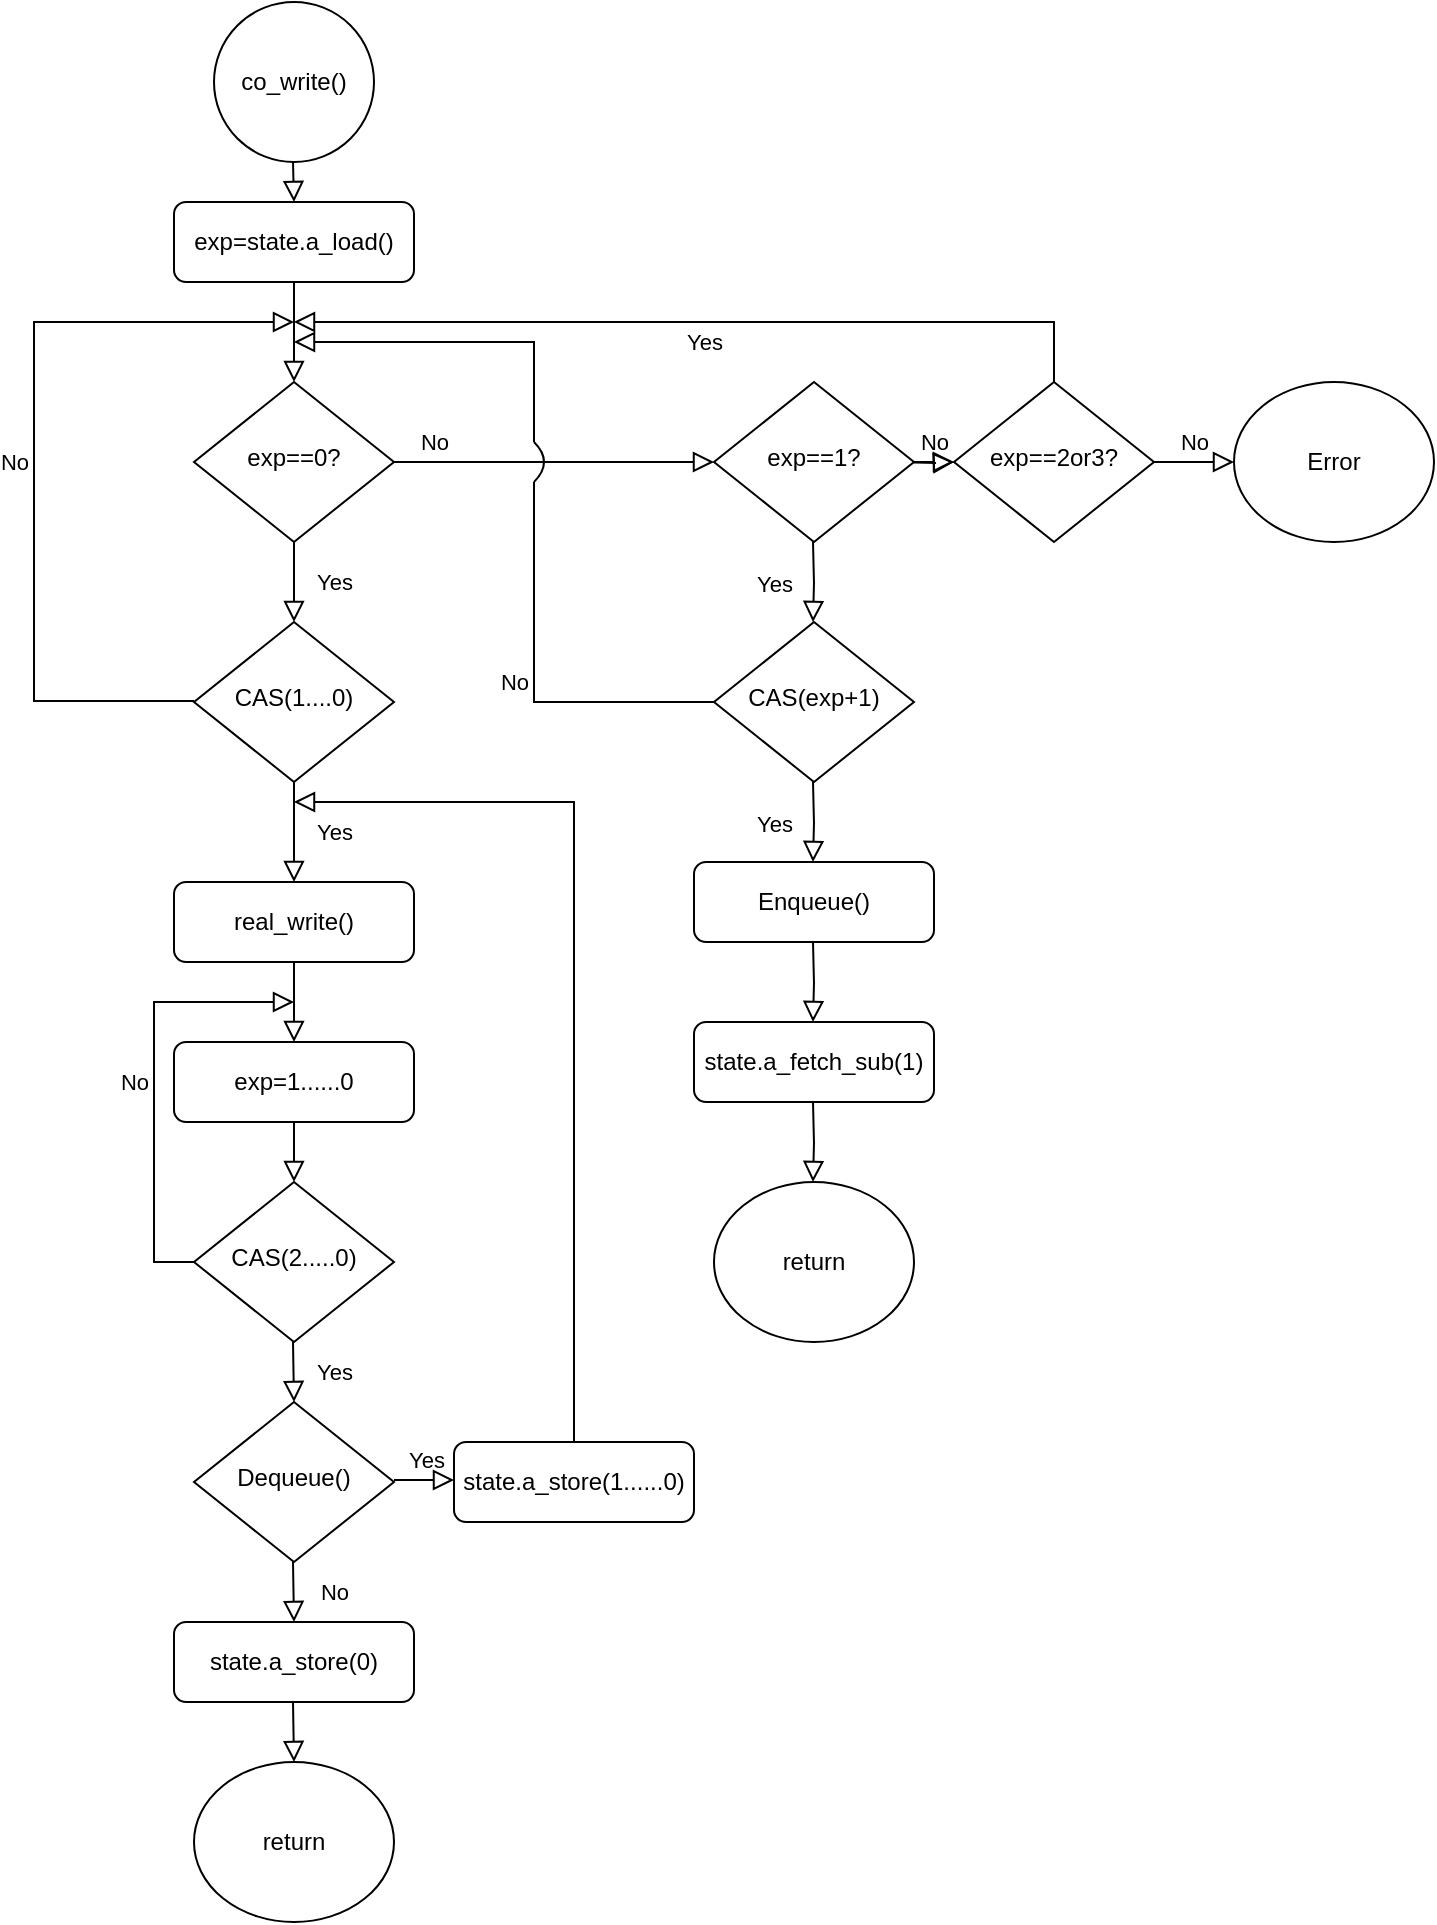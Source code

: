 <mxfile version="12.9.12" type="github">
  <diagram id="C5RBs43oDa-KdzZeNtuy" name="Page-1">
    <mxGraphModel dx="981" dy="1703" grid="1" gridSize="10" guides="1" tooltips="1" connect="1" arrows="1" fold="1" page="1" pageScale="1" pageWidth="827" pageHeight="1169" math="0" shadow="0">
      <root>
        <mxCell id="WIyWlLk6GJQsqaUBKTNV-0" />
        <mxCell id="WIyWlLk6GJQsqaUBKTNV-1" parent="WIyWlLk6GJQsqaUBKTNV-0" />
        <mxCell id="WIyWlLk6GJQsqaUBKTNV-2" value="" style="rounded=0;html=1;jettySize=auto;orthogonalLoop=1;fontSize=11;endArrow=block;endFill=0;endSize=8;strokeWidth=1;shadow=0;labelBackgroundColor=none;edgeStyle=orthogonalEdgeStyle;" parent="WIyWlLk6GJQsqaUBKTNV-1" source="WIyWlLk6GJQsqaUBKTNV-3" target="WIyWlLk6GJQsqaUBKTNV-6" edge="1">
          <mxGeometry relative="1" as="geometry" />
        </mxCell>
        <mxCell id="WIyWlLk6GJQsqaUBKTNV-3" value="exp=state.a_load()" style="rounded=1;whiteSpace=wrap;html=1;fontSize=12;glass=0;strokeWidth=1;shadow=0;" parent="WIyWlLk6GJQsqaUBKTNV-1" vertex="1">
          <mxGeometry x="160" y="80" width="120" height="40" as="geometry" />
        </mxCell>
        <mxCell id="WIyWlLk6GJQsqaUBKTNV-4" value="Yes" style="rounded=0;html=1;jettySize=auto;orthogonalLoop=1;fontSize=11;endArrow=block;endFill=0;endSize=8;strokeWidth=1;shadow=0;labelBackgroundColor=none;edgeStyle=orthogonalEdgeStyle;" parent="WIyWlLk6GJQsqaUBKTNV-1" source="WIyWlLk6GJQsqaUBKTNV-6" edge="1">
          <mxGeometry y="20" relative="1" as="geometry">
            <mxPoint as="offset" />
            <mxPoint x="220" y="290" as="targetPoint" />
          </mxGeometry>
        </mxCell>
        <mxCell id="WIyWlLk6GJQsqaUBKTNV-5" value="No" style="edgeStyle=orthogonalEdgeStyle;rounded=0;html=1;jettySize=auto;orthogonalLoop=1;fontSize=11;endArrow=block;endFill=0;endSize=8;strokeWidth=1;shadow=0;labelBackgroundColor=none;entryX=0;entryY=0.5;entryDx=0;entryDy=0;" parent="WIyWlLk6GJQsqaUBKTNV-1" source="WIyWlLk6GJQsqaUBKTNV-6" target="GRArWZLgHmzqXMoXamVU-7" edge="1">
          <mxGeometry x="-0.75" y="10" relative="1" as="geometry">
            <mxPoint as="offset" />
            <mxPoint x="320" y="210" as="targetPoint" />
          </mxGeometry>
        </mxCell>
        <mxCell id="WIyWlLk6GJQsqaUBKTNV-6" value="exp==0?" style="rhombus;whiteSpace=wrap;html=1;shadow=0;fontFamily=Helvetica;fontSize=12;align=center;strokeWidth=1;spacing=6;spacingTop=-4;" parent="WIyWlLk6GJQsqaUBKTNV-1" vertex="1">
          <mxGeometry x="170" y="170" width="100" height="80" as="geometry" />
        </mxCell>
        <mxCell id="GRArWZLgHmzqXMoXamVU-48" value="" style="edgeStyle=orthogonalEdgeStyle;rounded=0;orthogonalLoop=1;jettySize=auto;html=1;shadow=0;labelBackgroundColor=none;endArrow=block;endFill=0;endSize=8;strokeWidth=1;" parent="WIyWlLk6GJQsqaUBKTNV-1" target="GRArWZLgHmzqXMoXamVU-14" edge="1">
          <mxGeometry relative="1" as="geometry">
            <mxPoint x="520" y="210" as="sourcePoint" />
          </mxGeometry>
        </mxCell>
        <mxCell id="GRArWZLgHmzqXMoXamVU-7" value="exp==1?" style="rhombus;whiteSpace=wrap;html=1;shadow=0;fontFamily=Helvetica;fontSize=12;align=center;strokeWidth=1;spacing=6;spacingTop=-4;" parent="WIyWlLk6GJQsqaUBKTNV-1" vertex="1">
          <mxGeometry x="430" y="170" width="100" height="80" as="geometry" />
        </mxCell>
        <mxCell id="GRArWZLgHmzqXMoXamVU-13" value="No" style="edgeStyle=orthogonalEdgeStyle;rounded=0;html=1;jettySize=auto;orthogonalLoop=1;fontSize=11;endArrow=block;endFill=0;endSize=8;strokeWidth=1;shadow=0;labelBackgroundColor=none;entryX=0;entryY=0.5;entryDx=0;entryDy=0;exitX=1;exitY=0.5;exitDx=0;exitDy=0;" parent="WIyWlLk6GJQsqaUBKTNV-1" source="GRArWZLgHmzqXMoXamVU-7" target="GRArWZLgHmzqXMoXamVU-14" edge="1">
          <mxGeometry y="10" relative="1" as="geometry">
            <mxPoint as="offset" />
            <mxPoint x="505" y="210" as="sourcePoint" />
            <mxPoint x="510" y="209.5" as="targetPoint" />
          </mxGeometry>
        </mxCell>
        <mxCell id="GRArWZLgHmzqXMoXamVU-14" value="exp==2or3?" style="rhombus;whiteSpace=wrap;html=1;shadow=0;fontFamily=Helvetica;fontSize=12;align=center;strokeWidth=1;spacing=6;spacingTop=-4;" parent="WIyWlLk6GJQsqaUBKTNV-1" vertex="1">
          <mxGeometry x="550" y="170" width="100" height="80" as="geometry" />
        </mxCell>
        <mxCell id="GRArWZLgHmzqXMoXamVU-15" value="No" style="edgeStyle=orthogonalEdgeStyle;rounded=0;html=1;jettySize=auto;orthogonalLoop=1;fontSize=11;endArrow=block;endFill=0;endSize=8;strokeWidth=1;shadow=0;labelBackgroundColor=none;" parent="WIyWlLk6GJQsqaUBKTNV-1" edge="1">
          <mxGeometry y="10" relative="1" as="geometry">
            <mxPoint as="offset" />
            <mxPoint x="650" y="210" as="sourcePoint" />
            <mxPoint x="690" y="210" as="targetPoint" />
            <Array as="points">
              <mxPoint x="650" y="210" />
              <mxPoint x="650" y="210" />
            </Array>
          </mxGeometry>
        </mxCell>
        <mxCell id="GRArWZLgHmzqXMoXamVU-16" value="Error" style="ellipse;whiteSpace=wrap;html=1;" parent="WIyWlLk6GJQsqaUBKTNV-1" vertex="1">
          <mxGeometry x="690" y="170" width="100" height="80" as="geometry" />
        </mxCell>
        <mxCell id="GRArWZLgHmzqXMoXamVU-17" value="Yes" style="edgeStyle=orthogonalEdgeStyle;rounded=0;html=1;jettySize=auto;orthogonalLoop=1;fontSize=11;endArrow=block;endFill=0;endSize=8;strokeWidth=1;shadow=0;labelBackgroundColor=none;exitX=0.5;exitY=0;exitDx=0;exitDy=0;" parent="WIyWlLk6GJQsqaUBKTNV-1" source="GRArWZLgHmzqXMoXamVU-14" edge="1">
          <mxGeometry y="10" relative="1" as="geometry">
            <mxPoint as="offset" />
            <mxPoint x="519.5" y="170" as="sourcePoint" />
            <mxPoint x="220" y="140" as="targetPoint" />
            <Array as="points">
              <mxPoint x="600" y="140" />
            </Array>
          </mxGeometry>
        </mxCell>
        <mxCell id="GRArWZLgHmzqXMoXamVU-18" value="CAS(1....0)" style="rhombus;whiteSpace=wrap;html=1;shadow=0;fontFamily=Helvetica;fontSize=12;align=center;strokeWidth=1;spacing=6;spacingTop=-4;" parent="WIyWlLk6GJQsqaUBKTNV-1" vertex="1">
          <mxGeometry x="170" y="290" width="100" height="80" as="geometry" />
        </mxCell>
        <mxCell id="GRArWZLgHmzqXMoXamVU-20" value="No" style="edgeStyle=orthogonalEdgeStyle;rounded=0;html=1;jettySize=auto;orthogonalLoop=1;fontSize=11;endArrow=block;endFill=0;endSize=8;strokeWidth=1;shadow=0;labelBackgroundColor=none;" parent="WIyWlLk6GJQsqaUBKTNV-1" edge="1">
          <mxGeometry y="10" relative="1" as="geometry">
            <mxPoint as="offset" />
            <mxPoint x="170" y="329.5" as="sourcePoint" />
            <mxPoint x="220" y="140" as="targetPoint" />
            <Array as="points">
              <mxPoint x="90" y="330" />
              <mxPoint x="90" y="140" />
            </Array>
          </mxGeometry>
        </mxCell>
        <mxCell id="GRArWZLgHmzqXMoXamVU-22" value="Yes" style="rounded=0;html=1;jettySize=auto;orthogonalLoop=1;fontSize=11;endArrow=block;endFill=0;endSize=8;strokeWidth=1;shadow=0;labelBackgroundColor=none;edgeStyle=orthogonalEdgeStyle;exitX=0.5;exitY=1;exitDx=0;exitDy=0;" parent="WIyWlLk6GJQsqaUBKTNV-1" source="GRArWZLgHmzqXMoXamVU-18" edge="1">
          <mxGeometry x="-0.0" y="20" relative="1" as="geometry">
            <mxPoint as="offset" />
            <mxPoint x="219.5" y="400" as="sourcePoint" />
            <mxPoint x="220" y="420" as="targetPoint" />
            <Array as="points">
              <mxPoint x="220" y="405" />
            </Array>
          </mxGeometry>
        </mxCell>
        <mxCell id="GRArWZLgHmzqXMoXamVU-26" value="" style="edgeStyle=orthogonalEdgeStyle;rounded=0;orthogonalLoop=1;jettySize=auto;html=1;shadow=0;labelBackgroundColor=none;endArrow=block;endFill=0;endSize=8;strokeWidth=1;" parent="WIyWlLk6GJQsqaUBKTNV-1" source="GRArWZLgHmzqXMoXamVU-24" target="GRArWZLgHmzqXMoXamVU-25" edge="1">
          <mxGeometry relative="1" as="geometry" />
        </mxCell>
        <mxCell id="GRArWZLgHmzqXMoXamVU-24" value="real_write()" style="rounded=1;whiteSpace=wrap;html=1;fontSize=12;glass=0;strokeWidth=1;shadow=0;" parent="WIyWlLk6GJQsqaUBKTNV-1" vertex="1">
          <mxGeometry x="160" y="420" width="120" height="40" as="geometry" />
        </mxCell>
        <mxCell id="GRArWZLgHmzqXMoXamVU-28" value="" style="edgeStyle=orthogonalEdgeStyle;rounded=0;orthogonalLoop=1;jettySize=auto;html=1;shadow=0;labelBackgroundColor=none;endArrow=block;endFill=0;endSize=8;strokeWidth=1;" parent="WIyWlLk6GJQsqaUBKTNV-1" source="GRArWZLgHmzqXMoXamVU-25" edge="1">
          <mxGeometry relative="1" as="geometry">
            <mxPoint x="220" y="570" as="targetPoint" />
          </mxGeometry>
        </mxCell>
        <mxCell id="GRArWZLgHmzqXMoXamVU-25" value="exp=1......0" style="rounded=1;whiteSpace=wrap;html=1;fontSize=12;glass=0;strokeWidth=1;shadow=0;" parent="WIyWlLk6GJQsqaUBKTNV-1" vertex="1">
          <mxGeometry x="160" y="500" width="120" height="40" as="geometry" />
        </mxCell>
        <mxCell id="GRArWZLgHmzqXMoXamVU-29" value="CAS(2.....0)" style="rhombus;whiteSpace=wrap;html=1;shadow=0;fontFamily=Helvetica;fontSize=12;align=center;strokeWidth=1;spacing=6;spacingTop=-4;" parent="WIyWlLk6GJQsqaUBKTNV-1" vertex="1">
          <mxGeometry x="170" y="570" width="100" height="80" as="geometry" />
        </mxCell>
        <mxCell id="GRArWZLgHmzqXMoXamVU-30" value="No" style="edgeStyle=orthogonalEdgeStyle;rounded=0;html=1;jettySize=auto;orthogonalLoop=1;fontSize=11;endArrow=block;endFill=0;endSize=8;strokeWidth=1;shadow=0;labelBackgroundColor=none;exitX=0;exitY=0.5;exitDx=0;exitDy=0;" parent="WIyWlLk6GJQsqaUBKTNV-1" source="GRArWZLgHmzqXMoXamVU-29" edge="1">
          <mxGeometry y="10" relative="1" as="geometry">
            <mxPoint as="offset" />
            <mxPoint x="170" y="619.5" as="sourcePoint" />
            <mxPoint x="220" y="480" as="targetPoint" />
            <Array as="points">
              <mxPoint x="150" y="610" />
              <mxPoint x="150" y="480" />
            </Array>
          </mxGeometry>
        </mxCell>
        <mxCell id="GRArWZLgHmzqXMoXamVU-31" value="Yes" style="rounded=0;html=1;jettySize=auto;orthogonalLoop=1;fontSize=11;endArrow=block;endFill=0;endSize=8;strokeWidth=1;shadow=0;labelBackgroundColor=none;edgeStyle=orthogonalEdgeStyle;exitX=0.5;exitY=1;exitDx=0;exitDy=0;entryX=0.5;entryY=0;entryDx=0;entryDy=0;" parent="WIyWlLk6GJQsqaUBKTNV-1" target="GRArWZLgHmzqXMoXamVU-34" edge="1">
          <mxGeometry x="-0.0" y="20" relative="1" as="geometry">
            <mxPoint as="offset" />
            <mxPoint x="219.5" y="650" as="sourcePoint" />
            <mxPoint x="220" y="685" as="targetPoint" />
            <Array as="points" />
          </mxGeometry>
        </mxCell>
        <mxCell id="GRArWZLgHmzqXMoXamVU-34" value="Dequeue()" style="rhombus;whiteSpace=wrap;html=1;shadow=0;fontFamily=Helvetica;fontSize=12;align=center;strokeWidth=1;spacing=6;spacingTop=-4;" parent="WIyWlLk6GJQsqaUBKTNV-1" vertex="1">
          <mxGeometry x="170" y="680" width="100" height="80" as="geometry" />
        </mxCell>
        <mxCell id="GRArWZLgHmzqXMoXamVU-39" value="No" style="rounded=0;html=1;jettySize=auto;orthogonalLoop=1;fontSize=11;endArrow=block;endFill=0;endSize=8;strokeWidth=1;shadow=0;labelBackgroundColor=none;edgeStyle=orthogonalEdgeStyle;exitX=0.5;exitY=1;exitDx=0;exitDy=0;entryX=0.5;entryY=0;entryDx=0;entryDy=0;" parent="WIyWlLk6GJQsqaUBKTNV-1" target="GRArWZLgHmzqXMoXamVU-45" edge="1">
          <mxGeometry x="-0.0" y="20" relative="1" as="geometry">
            <mxPoint as="offset" />
            <mxPoint x="219.5" y="760" as="sourcePoint" />
            <mxPoint x="220" y="795" as="targetPoint" />
            <Array as="points" />
          </mxGeometry>
        </mxCell>
        <mxCell id="GRArWZLgHmzqXMoXamVU-42" value="Yes" style="edgeStyle=orthogonalEdgeStyle;rounded=0;html=1;jettySize=auto;orthogonalLoop=1;fontSize=11;endArrow=block;endFill=0;endSize=8;strokeWidth=1;shadow=0;labelBackgroundColor=none;" parent="WIyWlLk6GJQsqaUBKTNV-1" edge="1">
          <mxGeometry y="10" relative="1" as="geometry">
            <mxPoint as="offset" />
            <mxPoint x="270" y="719" as="sourcePoint" />
            <mxPoint x="300" y="719.5" as="targetPoint" />
            <Array as="points">
              <mxPoint x="300" y="719.5" />
              <mxPoint x="300" y="719.5" />
            </Array>
          </mxGeometry>
        </mxCell>
        <mxCell id="GRArWZLgHmzqXMoXamVU-43" value="state.a_store(1......0)" style="rounded=1;whiteSpace=wrap;html=1;fontSize=12;glass=0;strokeWidth=1;shadow=0;" parent="WIyWlLk6GJQsqaUBKTNV-1" vertex="1">
          <mxGeometry x="300" y="700" width="120" height="40" as="geometry" />
        </mxCell>
        <mxCell id="GRArWZLgHmzqXMoXamVU-44" value="" style="rounded=0;html=1;jettySize=auto;orthogonalLoop=1;fontSize=11;endArrow=block;endFill=0;endSize=8;strokeWidth=1;shadow=0;labelBackgroundColor=none;edgeStyle=orthogonalEdgeStyle;exitX=0.5;exitY=0;exitDx=0;exitDy=0;" parent="WIyWlLk6GJQsqaUBKTNV-1" source="GRArWZLgHmzqXMoXamVU-43" edge="1">
          <mxGeometry x="-0.0" y="20" relative="1" as="geometry">
            <mxPoint as="offset" />
            <mxPoint x="379.5" y="720" as="sourcePoint" />
            <mxPoint x="220" y="380" as="targetPoint" />
            <Array as="points">
              <mxPoint x="360" y="380" />
            </Array>
          </mxGeometry>
        </mxCell>
        <mxCell id="GRArWZLgHmzqXMoXamVU-45" value="state.a_store(0)" style="rounded=1;whiteSpace=wrap;html=1;fontSize=12;glass=0;strokeWidth=1;shadow=0;" parent="WIyWlLk6GJQsqaUBKTNV-1" vertex="1">
          <mxGeometry x="160" y="790" width="120" height="40" as="geometry" />
        </mxCell>
        <mxCell id="GRArWZLgHmzqXMoXamVU-49" value="Yes" style="rounded=0;html=1;jettySize=auto;orthogonalLoop=1;fontSize=11;endArrow=block;endFill=0;endSize=8;strokeWidth=1;shadow=0;labelBackgroundColor=none;edgeStyle=orthogonalEdgeStyle;" parent="WIyWlLk6GJQsqaUBKTNV-1" edge="1">
          <mxGeometry y="20" relative="1" as="geometry">
            <mxPoint as="offset" />
            <mxPoint x="479.5" y="250" as="sourcePoint" />
            <mxPoint x="479.5" y="290" as="targetPoint" />
          </mxGeometry>
        </mxCell>
        <mxCell id="GRArWZLgHmzqXMoXamVU-50" value="CAS(exp+1)" style="rhombus;whiteSpace=wrap;html=1;shadow=0;fontFamily=Helvetica;fontSize=12;align=center;strokeWidth=1;spacing=6;spacingTop=-4;" parent="WIyWlLk6GJQsqaUBKTNV-1" vertex="1">
          <mxGeometry x="430" y="290" width="100" height="80" as="geometry" />
        </mxCell>
        <mxCell id="GRArWZLgHmzqXMoXamVU-51" value="No" style="edgeStyle=orthogonalEdgeStyle;rounded=0;html=1;jettySize=auto;orthogonalLoop=1;fontSize=11;endArrow=none;endFill=0;endSize=8;strokeWidth=1;shadow=0;labelBackgroundColor=none;exitX=0;exitY=0.5;exitDx=0;exitDy=0;" parent="WIyWlLk6GJQsqaUBKTNV-1" source="GRArWZLgHmzqXMoXamVU-50" edge="1">
          <mxGeometry y="10" relative="1" as="geometry">
            <mxPoint as="offset" />
            <mxPoint x="400" y="329.5" as="sourcePoint" />
            <mxPoint x="340" y="220" as="targetPoint" />
            <Array as="points">
              <mxPoint x="340" y="330" />
              <mxPoint x="340" y="220" />
            </Array>
          </mxGeometry>
        </mxCell>
        <mxCell id="GRArWZLgHmzqXMoXamVU-55" value="" style="curved=1;endArrow=none;html=1;shadow=0;labelBackgroundColor=none;strokeWidth=1;endFill=0;" parent="WIyWlLk6GJQsqaUBKTNV-1" edge="1">
          <mxGeometry width="50" height="50" relative="1" as="geometry">
            <mxPoint x="340" y="220" as="sourcePoint" />
            <mxPoint x="340" y="200" as="targetPoint" />
            <Array as="points">
              <mxPoint x="350" y="210" />
              <mxPoint x="340" y="200" />
            </Array>
          </mxGeometry>
        </mxCell>
        <mxCell id="GRArWZLgHmzqXMoXamVU-57" value="" style="edgeStyle=orthogonalEdgeStyle;rounded=0;orthogonalLoop=1;jettySize=auto;html=1;shadow=0;labelBackgroundColor=none;endArrow=block;endFill=0;endSize=8;strokeWidth=1;" parent="WIyWlLk6GJQsqaUBKTNV-1" edge="1">
          <mxGeometry relative="1" as="geometry">
            <mxPoint x="340" y="200" as="sourcePoint" />
            <mxPoint x="220" y="150" as="targetPoint" />
            <Array as="points">
              <mxPoint x="340" y="180" />
              <mxPoint x="340" y="180" />
            </Array>
          </mxGeometry>
        </mxCell>
        <mxCell id="GRArWZLgHmzqXMoXamVU-58" value="return" style="ellipse;whiteSpace=wrap;html=1;" parent="WIyWlLk6GJQsqaUBKTNV-1" vertex="1">
          <mxGeometry x="430" y="570" width="100" height="80" as="geometry" />
        </mxCell>
        <mxCell id="GRArWZLgHmzqXMoXamVU-59" value="" style="rounded=0;html=1;jettySize=auto;orthogonalLoop=1;fontSize=11;endArrow=block;endFill=0;endSize=8;strokeWidth=1;shadow=0;labelBackgroundColor=none;edgeStyle=orthogonalEdgeStyle;exitX=0.5;exitY=1;exitDx=0;exitDy=0;entryX=0.5;entryY=0;entryDx=0;entryDy=0;" parent="WIyWlLk6GJQsqaUBKTNV-1" target="GRArWZLgHmzqXMoXamVU-72" edge="1">
          <mxGeometry x="-0.0" y="20" relative="1" as="geometry">
            <mxPoint as="offset" />
            <mxPoint x="219.5" y="830" as="sourcePoint" />
            <mxPoint x="220" y="865" as="targetPoint" />
            <Array as="points" />
          </mxGeometry>
        </mxCell>
        <mxCell id="GRArWZLgHmzqXMoXamVU-61" value="Yes" style="rounded=0;html=1;jettySize=auto;orthogonalLoop=1;fontSize=11;endArrow=block;endFill=0;endSize=8;strokeWidth=1;shadow=0;labelBackgroundColor=none;edgeStyle=orthogonalEdgeStyle;" parent="WIyWlLk6GJQsqaUBKTNV-1" edge="1">
          <mxGeometry y="20" relative="1" as="geometry">
            <mxPoint as="offset" />
            <mxPoint x="479.5" y="370" as="sourcePoint" />
            <mxPoint x="479.5" y="410" as="targetPoint" />
          </mxGeometry>
        </mxCell>
        <mxCell id="GRArWZLgHmzqXMoXamVU-63" value="Enqueue()" style="rounded=1;whiteSpace=wrap;html=1;fontSize=12;glass=0;strokeWidth=1;shadow=0;" parent="WIyWlLk6GJQsqaUBKTNV-1" vertex="1">
          <mxGeometry x="420" y="410" width="120" height="40" as="geometry" />
        </mxCell>
        <mxCell id="GRArWZLgHmzqXMoXamVU-64" value="co_write()" style="ellipse;whiteSpace=wrap;html=1;aspect=fixed;" parent="WIyWlLk6GJQsqaUBKTNV-1" vertex="1">
          <mxGeometry x="180" y="-20" width="80" height="80" as="geometry" />
        </mxCell>
        <mxCell id="GRArWZLgHmzqXMoXamVU-65" value="" style="rounded=0;html=1;jettySize=auto;orthogonalLoop=1;fontSize=11;endArrow=block;endFill=0;endSize=8;strokeWidth=1;shadow=0;labelBackgroundColor=none;edgeStyle=orthogonalEdgeStyle;" parent="WIyWlLk6GJQsqaUBKTNV-1" edge="1">
          <mxGeometry relative="1" as="geometry">
            <mxPoint x="219.5" y="60" as="sourcePoint" />
            <mxPoint x="220" y="80" as="targetPoint" />
          </mxGeometry>
        </mxCell>
        <mxCell id="GRArWZLgHmzqXMoXamVU-69" value="" style="rounded=0;html=1;jettySize=auto;orthogonalLoop=1;fontSize=11;endArrow=block;endFill=0;endSize=8;strokeWidth=1;shadow=0;labelBackgroundColor=none;edgeStyle=orthogonalEdgeStyle;" parent="WIyWlLk6GJQsqaUBKTNV-1" edge="1">
          <mxGeometry y="20" relative="1" as="geometry">
            <mxPoint as="offset" />
            <mxPoint x="479.5" y="450" as="sourcePoint" />
            <mxPoint x="479.5" y="490" as="targetPoint" />
          </mxGeometry>
        </mxCell>
        <mxCell id="GRArWZLgHmzqXMoXamVU-70" value="state.a_fetch_sub(1)" style="rounded=1;whiteSpace=wrap;html=1;fontSize=12;glass=0;strokeWidth=1;shadow=0;" parent="WIyWlLk6GJQsqaUBKTNV-1" vertex="1">
          <mxGeometry x="420" y="490" width="120" height="40" as="geometry" />
        </mxCell>
        <mxCell id="GRArWZLgHmzqXMoXamVU-71" value="" style="rounded=0;html=1;jettySize=auto;orthogonalLoop=1;fontSize=11;endArrow=block;endFill=0;endSize=8;strokeWidth=1;shadow=0;labelBackgroundColor=none;edgeStyle=orthogonalEdgeStyle;" parent="WIyWlLk6GJQsqaUBKTNV-1" edge="1">
          <mxGeometry y="20" relative="1" as="geometry">
            <mxPoint as="offset" />
            <mxPoint x="479.5" y="530" as="sourcePoint" />
            <mxPoint x="479.5" y="570" as="targetPoint" />
          </mxGeometry>
        </mxCell>
        <mxCell id="GRArWZLgHmzqXMoXamVU-72" value="return" style="ellipse;whiteSpace=wrap;html=1;" parent="WIyWlLk6GJQsqaUBKTNV-1" vertex="1">
          <mxGeometry x="170" y="860" width="100" height="80" as="geometry" />
        </mxCell>
      </root>
    </mxGraphModel>
  </diagram>
</mxfile>

